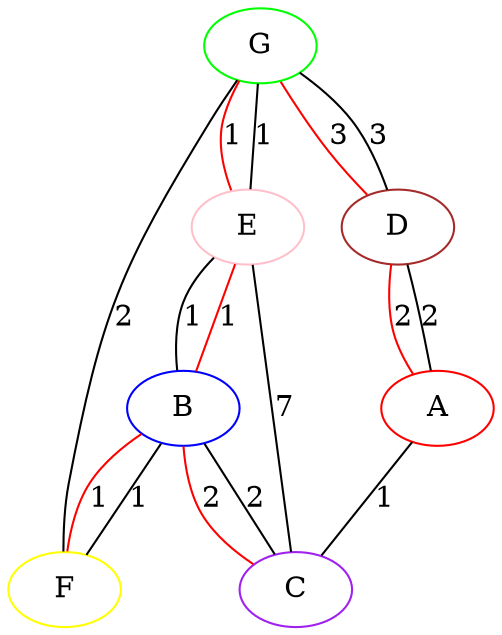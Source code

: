 graph "Processed Weighted Graph" {
	G [color=green]
	E [color=pink]
	D [color=brown]
	F [color=yellow]
	B [color=blue]
	A [color=red]
	C [color=purple]
	G -- E [label=1]
	G -- D [label=3]
	G -- F [label=2]
	E -- B [label=1]
	E -- C [label=7]
	D -- A [label=2]
	F -- B [label=1]
	B -- C [label=2]
	A -- C [label=1]
	A -- D [label=2 color=red]
	D -- G [label=3 color=red]
	G -- E [label=1 color=red]
	E -- B [label=1 color=red]
	B -- F [label=1 color=red]
	B -- C [label=2 color=red]
}
